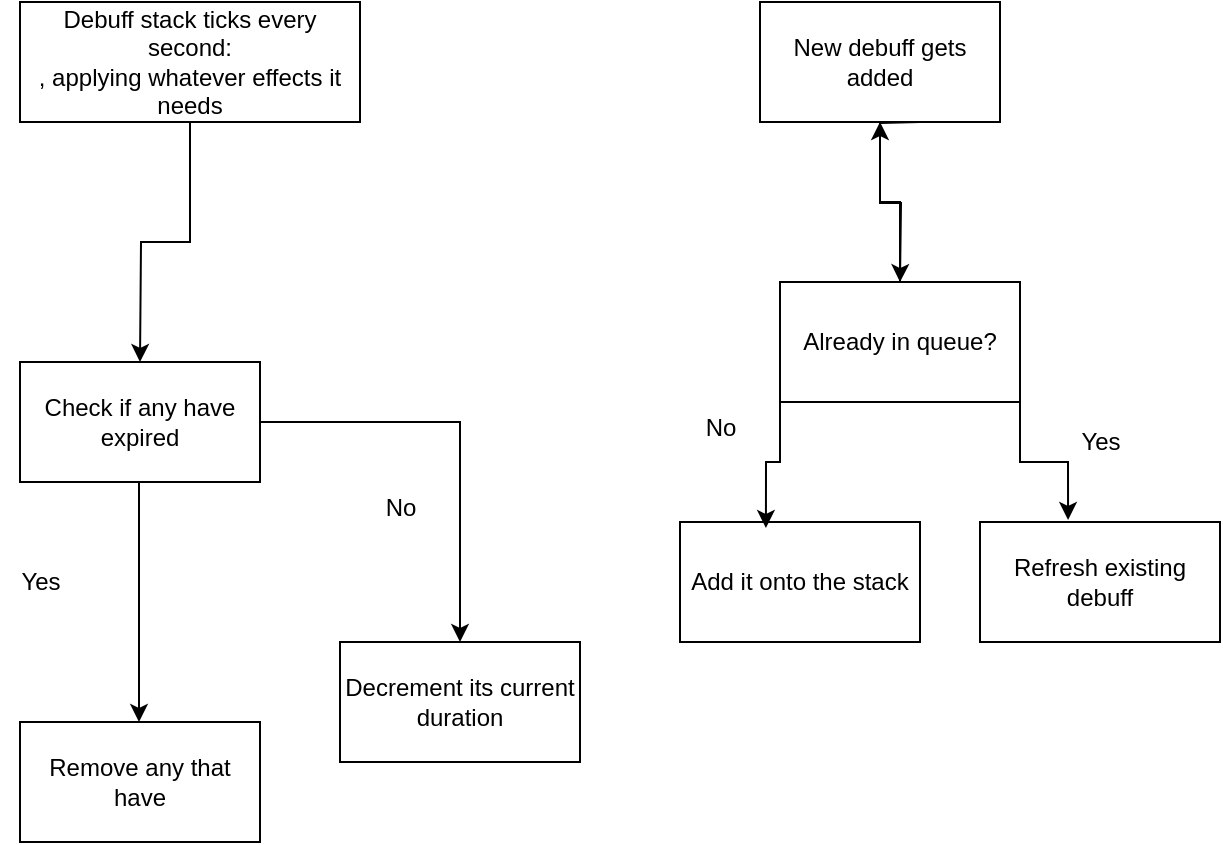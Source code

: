 <mxfile version="26.2.3">
  <diagram name="Page-1" id="5mDYHCusMRgCHXDkDL8T">
    <mxGraphModel dx="1428" dy="777" grid="1" gridSize="10" guides="1" tooltips="1" connect="1" arrows="1" fold="1" page="1" pageScale="1" pageWidth="1000" pageHeight="1169" math="0" shadow="0">
      <root>
        <mxCell id="0" />
        <mxCell id="1" parent="0" />
        <mxCell id="VKV_Vq_TLpQ3x8WOIZ8D-4" style="edgeStyle=orthogonalEdgeStyle;rounded=0;orthogonalLoop=1;jettySize=auto;html=1;exitX=0.5;exitY=1;exitDx=0;exitDy=0;" edge="1" parent="1" source="VKV_Vq_TLpQ3x8WOIZ8D-1">
          <mxGeometry relative="1" as="geometry">
            <mxPoint x="90" y="210" as="targetPoint" />
          </mxGeometry>
        </mxCell>
        <mxCell id="VKV_Vq_TLpQ3x8WOIZ8D-1" value="Debuff stack ticks every second:&lt;div&gt;, applying whatever effects it needs&lt;/div&gt;" style="rounded=0;whiteSpace=wrap;html=1;" vertex="1" parent="1">
          <mxGeometry x="30" y="30" width="170" height="60" as="geometry" />
        </mxCell>
        <mxCell id="VKV_Vq_TLpQ3x8WOIZ8D-2" value="New debuff gets added" style="rounded=0;whiteSpace=wrap;html=1;" vertex="1" parent="1">
          <mxGeometry x="400" y="30" width="120" height="60" as="geometry" />
        </mxCell>
        <mxCell id="VKV_Vq_TLpQ3x8WOIZ8D-23" value="" style="edgeStyle=orthogonalEdgeStyle;rounded=0;orthogonalLoop=1;jettySize=auto;html=1;" edge="1" parent="1" source="VKV_Vq_TLpQ3x8WOIZ8D-5" target="VKV_Vq_TLpQ3x8WOIZ8D-22">
          <mxGeometry relative="1" as="geometry" />
        </mxCell>
        <mxCell id="VKV_Vq_TLpQ3x8WOIZ8D-5" value="Check if any have expired" style="rounded=0;whiteSpace=wrap;html=1;" vertex="1" parent="1">
          <mxGeometry x="30" y="210" width="120" height="60" as="geometry" />
        </mxCell>
        <mxCell id="VKV_Vq_TLpQ3x8WOIZ8D-6" style="edgeStyle=orthogonalEdgeStyle;rounded=0;orthogonalLoop=1;jettySize=auto;html=1;exitX=0.5;exitY=1;exitDx=0;exitDy=0;" edge="1" parent="1">
          <mxGeometry relative="1" as="geometry">
            <mxPoint x="89.5" y="390" as="targetPoint" />
            <mxPoint x="89.5" y="270" as="sourcePoint" />
          </mxGeometry>
        </mxCell>
        <mxCell id="VKV_Vq_TLpQ3x8WOIZ8D-7" value="Remove any that have" style="rounded=0;whiteSpace=wrap;html=1;" vertex="1" parent="1">
          <mxGeometry x="30" y="390" width="120" height="60" as="geometry" />
        </mxCell>
        <mxCell id="VKV_Vq_TLpQ3x8WOIZ8D-9" style="edgeStyle=orthogonalEdgeStyle;rounded=0;orthogonalLoop=1;jettySize=auto;html=1;exitX=0.5;exitY=1;exitDx=0;exitDy=0;" edge="1" parent="1">
          <mxGeometry relative="1" as="geometry">
            <mxPoint x="470" y="170" as="targetPoint" />
            <mxPoint x="480" y="90" as="sourcePoint" />
          </mxGeometry>
        </mxCell>
        <mxCell id="VKV_Vq_TLpQ3x8WOIZ8D-18" value="" style="edgeStyle=orthogonalEdgeStyle;rounded=0;orthogonalLoop=1;jettySize=auto;html=1;" edge="1" parent="1" source="VKV_Vq_TLpQ3x8WOIZ8D-14" target="VKV_Vq_TLpQ3x8WOIZ8D-2">
          <mxGeometry relative="1" as="geometry" />
        </mxCell>
        <mxCell id="VKV_Vq_TLpQ3x8WOIZ8D-14" value="Already in queue?" style="rounded=0;whiteSpace=wrap;html=1;" vertex="1" parent="1">
          <mxGeometry x="410" y="170" width="120" height="60" as="geometry" />
        </mxCell>
        <mxCell id="VKV_Vq_TLpQ3x8WOIZ8D-15" value="Add it onto the stack" style="rounded=0;whiteSpace=wrap;html=1;" vertex="1" parent="1">
          <mxGeometry x="360" y="290" width="120" height="60" as="geometry" />
        </mxCell>
        <mxCell id="VKV_Vq_TLpQ3x8WOIZ8D-17" value="Refresh existing debuff" style="rounded=0;whiteSpace=wrap;html=1;" vertex="1" parent="1">
          <mxGeometry x="510" y="290" width="120" height="60" as="geometry" />
        </mxCell>
        <mxCell id="VKV_Vq_TLpQ3x8WOIZ8D-19" style="edgeStyle=orthogonalEdgeStyle;rounded=0;orthogonalLoop=1;jettySize=auto;html=1;exitX=1;exitY=1;exitDx=0;exitDy=0;entryX=0.367;entryY=-0.017;entryDx=0;entryDy=0;entryPerimeter=0;" edge="1" parent="1" source="VKV_Vq_TLpQ3x8WOIZ8D-14" target="VKV_Vq_TLpQ3x8WOIZ8D-17">
          <mxGeometry relative="1" as="geometry" />
        </mxCell>
        <mxCell id="VKV_Vq_TLpQ3x8WOIZ8D-20" style="edgeStyle=orthogonalEdgeStyle;rounded=0;orthogonalLoop=1;jettySize=auto;html=1;exitX=0;exitY=1;exitDx=0;exitDy=0;entryX=0.358;entryY=0.05;entryDx=0;entryDy=0;entryPerimeter=0;" edge="1" parent="1" source="VKV_Vq_TLpQ3x8WOIZ8D-14" target="VKV_Vq_TLpQ3x8WOIZ8D-15">
          <mxGeometry relative="1" as="geometry" />
        </mxCell>
        <mxCell id="VKV_Vq_TLpQ3x8WOIZ8D-22" value="Decrement its current duration" style="rounded=0;whiteSpace=wrap;html=1;" vertex="1" parent="1">
          <mxGeometry x="190" y="350" width="120" height="60" as="geometry" />
        </mxCell>
        <mxCell id="VKV_Vq_TLpQ3x8WOIZ8D-24" value="No&lt;div&gt;&lt;br&gt;&lt;/div&gt;" style="text;html=1;align=center;verticalAlign=middle;resizable=0;points=[];autosize=1;strokeColor=none;fillColor=none;" vertex="1" parent="1">
          <mxGeometry x="200" y="270" width="40" height="40" as="geometry" />
        </mxCell>
        <mxCell id="VKV_Vq_TLpQ3x8WOIZ8D-25" value="No&lt;div&gt;&lt;br&gt;&lt;/div&gt;" style="text;html=1;align=center;verticalAlign=middle;resizable=0;points=[];autosize=1;strokeColor=none;fillColor=none;" vertex="1" parent="1">
          <mxGeometry x="360" y="230" width="40" height="40" as="geometry" />
        </mxCell>
        <mxCell id="VKV_Vq_TLpQ3x8WOIZ8D-26" value="&lt;div&gt;Yes&lt;/div&gt;" style="text;html=1;align=center;verticalAlign=middle;resizable=0;points=[];autosize=1;strokeColor=none;fillColor=none;" vertex="1" parent="1">
          <mxGeometry x="550" y="235" width="40" height="30" as="geometry" />
        </mxCell>
        <mxCell id="VKV_Vq_TLpQ3x8WOIZ8D-27" value="&lt;div&gt;Yes&lt;/div&gt;" style="text;html=1;align=center;verticalAlign=middle;resizable=0;points=[];autosize=1;strokeColor=none;fillColor=none;" vertex="1" parent="1">
          <mxGeometry x="20" y="305" width="40" height="30" as="geometry" />
        </mxCell>
      </root>
    </mxGraphModel>
  </diagram>
</mxfile>
